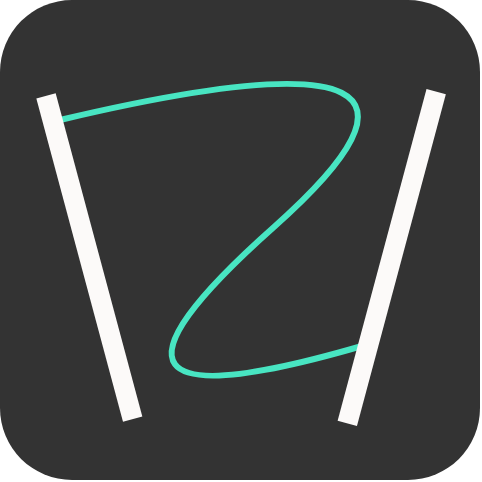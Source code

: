 <mxfile version="26.2.15">
  <diagram name="Page-1" id="Qy6yWp1G2rThhg9tDuAO">
    <mxGraphModel dx="622" dy="426" grid="0" gridSize="10" guides="1" tooltips="1" connect="1" arrows="1" fold="1" page="1" pageScale="1" pageWidth="827" pageHeight="1169" math="0" shadow="0">
      <root>
        <mxCell id="0" />
        <mxCell id="1" parent="0" />
        <mxCell id="0kN2bj3lzpDxCHG0X8xl-1" value="" style="rounded=1;whiteSpace=wrap;html=1;fillColor=#333333;strokeColor=none;movable=1;resizable=1;rotatable=1;deletable=1;editable=1;locked=0;connectable=1;" vertex="1" parent="1">
          <mxGeometry x="120" y="80" width="240" height="240" as="geometry" />
        </mxCell>
        <mxCell id="0kN2bj3lzpDxCHG0X8xl-10" value="" style="curved=1;endArrow=none;html=1;rounded=0;startFill=0;strokeColor=#48E5C2;strokeWidth=3;" edge="1" parent="1">
          <mxGeometry width="50" height="50" relative="1" as="geometry">
            <mxPoint x="301" y="253" as="sourcePoint" />
            <mxPoint x="150" y="140" as="targetPoint" />
            <Array as="points">
              <mxPoint x="136" y="301" />
              <mxPoint x="378" y="86" />
            </Array>
          </mxGeometry>
        </mxCell>
        <mxCell id="0kN2bj3lzpDxCHG0X8xl-2" value="" style="rounded=0;whiteSpace=wrap;html=1;rotation=-105;fillColor=#FCFAF9;strokeColor=none;movable=1;resizable=1;rotatable=1;deletable=1;editable=1;locked=0;connectable=1;" vertex="1" parent="1">
          <mxGeometry x="80.96" y="203.75" width="167.41" height="10" as="geometry" />
        </mxCell>
        <mxCell id="0kN2bj3lzpDxCHG0X8xl-3" value="" style="rounded=0;whiteSpace=wrap;html=1;rotation=-75;fillColor=#FCFAF9;strokeColor=none;movable=1;resizable=1;rotatable=1;deletable=1;editable=1;locked=0;connectable=1;" vertex="1" parent="1">
          <mxGeometry x="230" y="203.75" width="171.74" height="10" as="geometry" />
        </mxCell>
      </root>
    </mxGraphModel>
  </diagram>
</mxfile>
